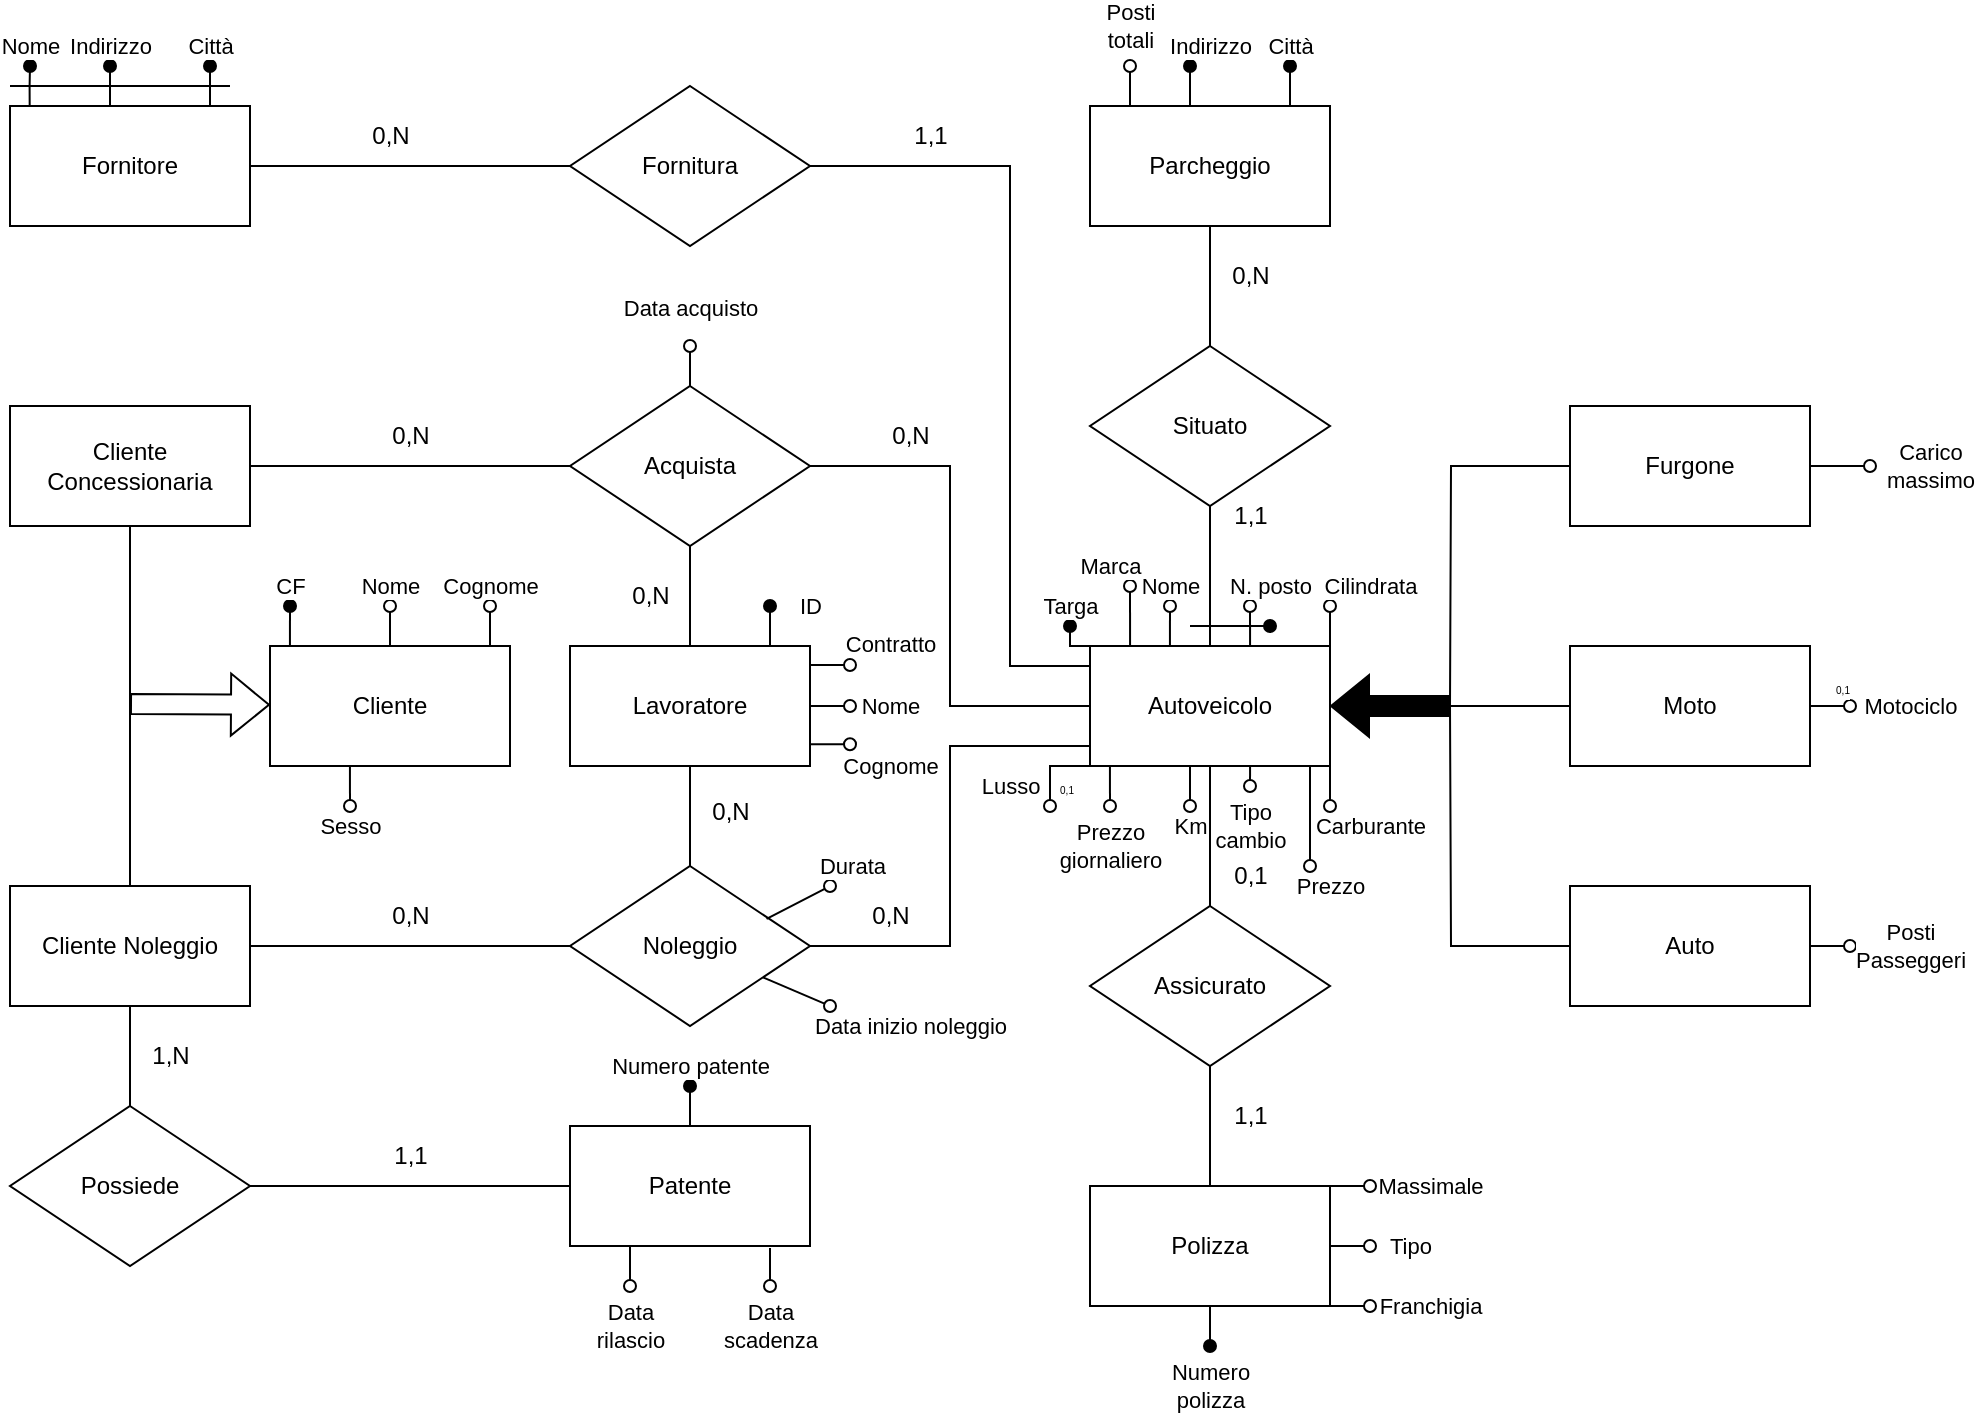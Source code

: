 <mxfile version="21.2.8" type="device">
  <diagram name="Page-1" id="0QKLpB0sGq2ERXiElDXG">
    <mxGraphModel dx="662" dy="428" grid="1" gridSize="10" guides="1" tooltips="1" connect="1" arrows="1" fold="1" page="1" pageScale="1" pageWidth="1169" pageHeight="827" math="0" shadow="0">
      <root>
        <mxCell id="0" />
        <mxCell id="1" parent="0" />
        <mxCell id="74rmJyMrIlyNJt9u1aJS-48" style="edgeStyle=orthogonalEdgeStyle;rounded=0;orthogonalLoop=1;jettySize=auto;html=1;endArrow=none;endFill=0;" parent="1" source="74rmJyMrIlyNJt9u1aJS-1" edge="1">
          <mxGeometry relative="1" as="geometry">
            <mxPoint x="220" y="400" as="targetPoint" />
          </mxGeometry>
        </mxCell>
        <mxCell id="74rmJyMrIlyNJt9u1aJS-1" value="Cliente Noleggio" style="rounded=0;whiteSpace=wrap;html=1;" parent="1" vertex="1">
          <mxGeometry x="160" y="490" width="120" height="60" as="geometry" />
        </mxCell>
        <mxCell id="74rmJyMrIlyNJt9u1aJS-18" value="" style="edgeStyle=orthogonalEdgeStyle;rounded=0;orthogonalLoop=1;jettySize=auto;html=1;endArrow=none;endFill=0;" parent="1" source="74rmJyMrIlyNJt9u1aJS-2" target="74rmJyMrIlyNJt9u1aJS-17" edge="1">
          <mxGeometry relative="1" as="geometry" />
        </mxCell>
        <mxCell id="74rmJyMrIlyNJt9u1aJS-53" style="edgeStyle=orthogonalEdgeStyle;rounded=0;orthogonalLoop=1;jettySize=auto;html=1;entryX=1;entryY=0.5;entryDx=0;entryDy=0;endArrow=none;endFill=0;" parent="1" source="74rmJyMrIlyNJt9u1aJS-2" target="74rmJyMrIlyNJt9u1aJS-50" edge="1">
          <mxGeometry relative="1" as="geometry">
            <Array as="points">
              <mxPoint x="630" y="400" />
              <mxPoint x="630" y="280" />
            </Array>
          </mxGeometry>
        </mxCell>
        <mxCell id="74rmJyMrIlyNJt9u1aJS-54" style="edgeStyle=orthogonalEdgeStyle;rounded=0;orthogonalLoop=1;jettySize=auto;html=1;endArrow=none;endFill=0;" parent="1" source="74rmJyMrIlyNJt9u1aJS-2" target="74rmJyMrIlyNJt9u1aJS-14" edge="1">
          <mxGeometry relative="1" as="geometry" />
        </mxCell>
        <mxCell id="74rmJyMrIlyNJt9u1aJS-2" value="Autoveicolo" style="rounded=0;whiteSpace=wrap;html=1;" parent="1" vertex="1">
          <mxGeometry x="700" y="370" width="120" height="60" as="geometry" />
        </mxCell>
        <mxCell id="74rmJyMrIlyNJt9u1aJS-43" style="edgeStyle=orthogonalEdgeStyle;rounded=0;orthogonalLoop=1;jettySize=auto;html=1;entryX=1;entryY=0.5;entryDx=0;entryDy=0;endArrow=none;endFill=0;" parent="1" source="74rmJyMrIlyNJt9u1aJS-3" target="74rmJyMrIlyNJt9u1aJS-7" edge="1">
          <mxGeometry relative="1" as="geometry" />
        </mxCell>
        <mxCell id="74rmJyMrIlyNJt9u1aJS-3" value="Patente" style="rounded=0;whiteSpace=wrap;html=1;" parent="1" vertex="1">
          <mxGeometry x="440" y="610" width="120" height="60" as="geometry" />
        </mxCell>
        <mxCell id="74rmJyMrIlyNJt9u1aJS-5" style="edgeStyle=orthogonalEdgeStyle;rounded=0;orthogonalLoop=1;jettySize=auto;html=1;endArrow=none;endFill=0;" parent="1" source="74rmJyMrIlyNJt9u1aJS-4" target="74rmJyMrIlyNJt9u1aJS-1" edge="1">
          <mxGeometry relative="1" as="geometry" />
        </mxCell>
        <mxCell id="74rmJyMrIlyNJt9u1aJS-6" style="edgeStyle=orthogonalEdgeStyle;rounded=0;orthogonalLoop=1;jettySize=auto;html=1;exitX=1;exitY=0.5;exitDx=0;exitDy=0;entryX=0;entryY=0.5;entryDx=0;entryDy=0;endArrow=none;endFill=0;" parent="1" source="74rmJyMrIlyNJt9u1aJS-4" target="74rmJyMrIlyNJt9u1aJS-2" edge="1">
          <mxGeometry relative="1" as="geometry">
            <Array as="points">
              <mxPoint x="630" y="520" />
              <mxPoint x="630" y="420" />
              <mxPoint x="700" y="420" />
            </Array>
          </mxGeometry>
        </mxCell>
        <mxCell id="74rmJyMrIlyNJt9u1aJS-4" value="Noleggio" style="rhombus;whiteSpace=wrap;html=1;" parent="1" vertex="1">
          <mxGeometry x="440" y="480" width="120" height="80" as="geometry" />
        </mxCell>
        <mxCell id="74rmJyMrIlyNJt9u1aJS-39" style="edgeStyle=orthogonalEdgeStyle;rounded=0;orthogonalLoop=1;jettySize=auto;html=1;entryX=0.5;entryY=1;entryDx=0;entryDy=0;endArrow=none;endFill=0;" parent="1" source="74rmJyMrIlyNJt9u1aJS-7" target="74rmJyMrIlyNJt9u1aJS-1" edge="1">
          <mxGeometry relative="1" as="geometry" />
        </mxCell>
        <mxCell id="74rmJyMrIlyNJt9u1aJS-7" value="Possiede" style="rhombus;whiteSpace=wrap;html=1;" parent="1" vertex="1">
          <mxGeometry x="160" y="600" width="120" height="80" as="geometry" />
        </mxCell>
        <mxCell id="74rmJyMrIlyNJt9u1aJS-12" style="edgeStyle=orthogonalEdgeStyle;rounded=0;orthogonalLoop=1;jettySize=auto;html=1;entryX=0.5;entryY=0;entryDx=0;entryDy=0;endArrow=none;endFill=0;" parent="1" source="74rmJyMrIlyNJt9u1aJS-11" target="74rmJyMrIlyNJt9u1aJS-4" edge="1">
          <mxGeometry relative="1" as="geometry">
            <Array as="points">
              <mxPoint x="500" y="480" />
            </Array>
          </mxGeometry>
        </mxCell>
        <mxCell id="74rmJyMrIlyNJt9u1aJS-52" style="edgeStyle=orthogonalEdgeStyle;rounded=0;orthogonalLoop=1;jettySize=auto;html=1;entryX=0.5;entryY=1;entryDx=0;entryDy=0;endArrow=none;endFill=0;" parent="1" source="74rmJyMrIlyNJt9u1aJS-11" target="74rmJyMrIlyNJt9u1aJS-50" edge="1">
          <mxGeometry relative="1" as="geometry" />
        </mxCell>
        <mxCell id="74rmJyMrIlyNJt9u1aJS-11" value="Lavoratore" style="rounded=0;whiteSpace=wrap;html=1;" parent="1" vertex="1">
          <mxGeometry x="440" y="370" width="120" height="60" as="geometry" />
        </mxCell>
        <mxCell id="74rmJyMrIlyNJt9u1aJS-13" value="Parcheggio" style="rounded=0;whiteSpace=wrap;html=1;" parent="1" vertex="1">
          <mxGeometry x="700" y="100" width="120" height="60" as="geometry" />
        </mxCell>
        <mxCell id="74rmJyMrIlyNJt9u1aJS-16" style="edgeStyle=orthogonalEdgeStyle;rounded=0;orthogonalLoop=1;jettySize=auto;html=1;entryX=0.5;entryY=1;entryDx=0;entryDy=0;endArrow=none;endFill=0;" parent="1" source="74rmJyMrIlyNJt9u1aJS-14" target="74rmJyMrIlyNJt9u1aJS-13" edge="1">
          <mxGeometry relative="1" as="geometry" />
        </mxCell>
        <mxCell id="74rmJyMrIlyNJt9u1aJS-14" value="Situato" style="rhombus;whiteSpace=wrap;html=1;" parent="1" vertex="1">
          <mxGeometry x="700" y="220" width="120" height="80" as="geometry" />
        </mxCell>
        <mxCell id="74rmJyMrIlyNJt9u1aJS-20" value="" style="edgeStyle=orthogonalEdgeStyle;rounded=0;orthogonalLoop=1;jettySize=auto;html=1;endArrow=none;endFill=0;" parent="1" source="74rmJyMrIlyNJt9u1aJS-17" target="74rmJyMrIlyNJt9u1aJS-19" edge="1">
          <mxGeometry relative="1" as="geometry" />
        </mxCell>
        <mxCell id="74rmJyMrIlyNJt9u1aJS-17" value="Assicurato" style="rhombus;whiteSpace=wrap;html=1;rounded=0;" parent="1" vertex="1">
          <mxGeometry x="700" y="500" width="120" height="80" as="geometry" />
        </mxCell>
        <mxCell id="BbuFmXLIKHxeUKriGhhk-25" value="Numero&lt;br&gt;polizza" style="edgeStyle=orthogonalEdgeStyle;rounded=0;orthogonalLoop=1;jettySize=auto;html=1;endArrow=oval;endFill=1;" parent="1" source="74rmJyMrIlyNJt9u1aJS-19" edge="1">
          <mxGeometry x="0.905" y="-20" relative="1" as="geometry">
            <mxPoint x="760" y="720" as="targetPoint" />
            <mxPoint as="offset" />
          </mxGeometry>
        </mxCell>
        <mxCell id="BbuFmXLIKHxeUKriGhhk-26" value="Tipo" style="edgeStyle=orthogonalEdgeStyle;rounded=0;orthogonalLoop=1;jettySize=auto;html=1;endArrow=oval;endFill=0;" parent="1" source="74rmJyMrIlyNJt9u1aJS-19" edge="1">
          <mxGeometry x="1" y="-20" relative="1" as="geometry">
            <mxPoint x="840" y="670.0" as="targetPoint" />
            <mxPoint as="offset" />
          </mxGeometry>
        </mxCell>
        <mxCell id="74rmJyMrIlyNJt9u1aJS-19" value="Polizza" style="whiteSpace=wrap;html=1;rounded=0;" parent="1" vertex="1">
          <mxGeometry x="700" y="640" width="120" height="60" as="geometry" />
        </mxCell>
        <mxCell id="74rmJyMrIlyNJt9u1aJS-58" style="edgeStyle=orthogonalEdgeStyle;rounded=0;orthogonalLoop=1;jettySize=auto;html=1;endArrow=none;endFill=0;" parent="1" source="74rmJyMrIlyNJt9u1aJS-27" edge="1">
          <mxGeometry relative="1" as="geometry">
            <mxPoint x="880" y="400" as="targetPoint" />
          </mxGeometry>
        </mxCell>
        <mxCell id="74rmJyMrIlyNJt9u1aJS-27" value="Moto" style="rounded=0;whiteSpace=wrap;html=1;" parent="1" vertex="1">
          <mxGeometry x="940" y="370" width="120" height="60" as="geometry" />
        </mxCell>
        <mxCell id="74rmJyMrIlyNJt9u1aJS-57" style="edgeStyle=orthogonalEdgeStyle;rounded=0;orthogonalLoop=1;jettySize=auto;html=1;endArrow=none;endFill=0;" parent="1" source="74rmJyMrIlyNJt9u1aJS-28" edge="1">
          <mxGeometry relative="1" as="geometry">
            <mxPoint x="880" y="400" as="targetPoint" />
          </mxGeometry>
        </mxCell>
        <mxCell id="74rmJyMrIlyNJt9u1aJS-28" value="Auto" style="rounded=0;whiteSpace=wrap;html=1;" parent="1" vertex="1">
          <mxGeometry x="940" y="490" width="120" height="60" as="geometry" />
        </mxCell>
        <mxCell id="74rmJyMrIlyNJt9u1aJS-56" style="edgeStyle=orthogonalEdgeStyle;rounded=0;orthogonalLoop=1;jettySize=auto;html=1;endArrow=none;endFill=0;" parent="1" source="74rmJyMrIlyNJt9u1aJS-29" edge="1">
          <mxGeometry relative="1" as="geometry">
            <mxPoint x="880" y="400" as="targetPoint" />
          </mxGeometry>
        </mxCell>
        <mxCell id="74rmJyMrIlyNJt9u1aJS-29" value="Furgone" style="rounded=0;whiteSpace=wrap;html=1;" parent="1" vertex="1">
          <mxGeometry x="940" y="250" width="120" height="60" as="geometry" />
        </mxCell>
        <mxCell id="74rmJyMrIlyNJt9u1aJS-32" value="" style="shape=flexArrow;endArrow=classic;html=1;rounded=0;strokeColor=#000000;fillColor=#000000;" parent="1" edge="1">
          <mxGeometry width="50" height="50" relative="1" as="geometry">
            <mxPoint x="880" y="400" as="sourcePoint" />
            <mxPoint x="820" y="400" as="targetPoint" />
            <Array as="points" />
          </mxGeometry>
        </mxCell>
        <mxCell id="74rmJyMrIlyNJt9u1aJS-49" style="edgeStyle=orthogonalEdgeStyle;rounded=0;orthogonalLoop=1;jettySize=auto;html=1;endArrow=none;endFill=0;" parent="1" source="74rmJyMrIlyNJt9u1aJS-44" edge="1">
          <mxGeometry relative="1" as="geometry">
            <mxPoint x="220" y="410" as="targetPoint" />
          </mxGeometry>
        </mxCell>
        <mxCell id="74rmJyMrIlyNJt9u1aJS-51" style="edgeStyle=orthogonalEdgeStyle;rounded=0;orthogonalLoop=1;jettySize=auto;html=1;entryX=0;entryY=0.5;entryDx=0;entryDy=0;endArrow=none;endFill=0;" parent="1" source="74rmJyMrIlyNJt9u1aJS-44" target="74rmJyMrIlyNJt9u1aJS-50" edge="1">
          <mxGeometry relative="1" as="geometry" />
        </mxCell>
        <mxCell id="74rmJyMrIlyNJt9u1aJS-44" value="Cliente Concessionaria" style="rounded=0;whiteSpace=wrap;html=1;" parent="1" vertex="1">
          <mxGeometry x="160" y="250" width="120" height="60" as="geometry" />
        </mxCell>
        <mxCell id="74rmJyMrIlyNJt9u1aJS-45" value="Cliente" style="rounded=0;whiteSpace=wrap;html=1;" parent="1" vertex="1">
          <mxGeometry x="290" y="370" width="120" height="60" as="geometry" />
        </mxCell>
        <mxCell id="74rmJyMrIlyNJt9u1aJS-47" value="" style="shape=flexArrow;endArrow=classic;html=1;rounded=0;" parent="1" edge="1">
          <mxGeometry width="50" height="50" relative="1" as="geometry">
            <mxPoint x="220" y="399" as="sourcePoint" />
            <mxPoint x="290" y="399.41" as="targetPoint" />
          </mxGeometry>
        </mxCell>
        <mxCell id="74rmJyMrIlyNJt9u1aJS-50" value="Acquista" style="rhombus;whiteSpace=wrap;html=1;" parent="1" vertex="1">
          <mxGeometry x="440" y="240" width="120" height="80" as="geometry" />
        </mxCell>
        <mxCell id="BbuFmXLIKHxeUKriGhhk-3" style="edgeStyle=orthogonalEdgeStyle;rounded=0;orthogonalLoop=1;jettySize=auto;html=1;entryX=0;entryY=0.5;entryDx=0;entryDy=0;endArrow=none;endFill=0;" parent="1" source="BbuFmXLIKHxeUKriGhhk-1" target="BbuFmXLIKHxeUKriGhhk-2" edge="1">
          <mxGeometry relative="1" as="geometry" />
        </mxCell>
        <mxCell id="BbuFmXLIKHxeUKriGhhk-6" value="Nome" style="edgeStyle=orthogonalEdgeStyle;rounded=0;orthogonalLoop=1;jettySize=auto;html=1;endArrow=oval;endFill=1;exitX=0.082;exitY=0.002;exitDx=0;exitDy=0;exitPerimeter=0;" parent="1" source="BbuFmXLIKHxeUKriGhhk-1" edge="1">
          <mxGeometry x="1" y="-10" relative="1" as="geometry">
            <mxPoint x="170" y="80" as="targetPoint" />
            <mxPoint x="170" y="98" as="sourcePoint" />
            <Array as="points">
              <mxPoint x="170" y="90" />
              <mxPoint x="170" y="90" />
            </Array>
            <mxPoint x="-10" y="-10" as="offset" />
          </mxGeometry>
        </mxCell>
        <mxCell id="BbuFmXLIKHxeUKriGhhk-1" value="Fornitore" style="rounded=0;whiteSpace=wrap;html=1;" parent="1" vertex="1">
          <mxGeometry x="160" y="100" width="120" height="60" as="geometry" />
        </mxCell>
        <mxCell id="BbuFmXLIKHxeUKriGhhk-4" style="edgeStyle=orthogonalEdgeStyle;rounded=0;orthogonalLoop=1;jettySize=auto;html=1;entryX=0;entryY=0;entryDx=0;entryDy=0;endArrow=none;endFill=0;" parent="1" source="BbuFmXLIKHxeUKriGhhk-2" target="74rmJyMrIlyNJt9u1aJS-2" edge="1">
          <mxGeometry relative="1" as="geometry">
            <Array as="points">
              <mxPoint x="660" y="130" />
              <mxPoint x="660" y="380" />
              <mxPoint x="700" y="380" />
            </Array>
          </mxGeometry>
        </mxCell>
        <mxCell id="BbuFmXLIKHxeUKriGhhk-2" value="Fornitura" style="rhombus;whiteSpace=wrap;html=1;" parent="1" vertex="1">
          <mxGeometry x="440" y="90" width="120" height="80" as="geometry" />
        </mxCell>
        <mxCell id="BbuFmXLIKHxeUKriGhhk-7" style="edgeStyle=orthogonalEdgeStyle;rounded=0;orthogonalLoop=1;jettySize=auto;html=1;endArrow=oval;endFill=1;" parent="1" edge="1">
          <mxGeometry relative="1" as="geometry">
            <mxPoint x="210" y="80" as="targetPoint" />
            <mxPoint x="210" y="100" as="sourcePoint" />
          </mxGeometry>
        </mxCell>
        <mxCell id="BbuFmXLIKHxeUKriGhhk-10" value="Indirizzo" style="edgeLabel;html=1;align=center;verticalAlign=middle;resizable=0;points=[];" parent="BbuFmXLIKHxeUKriGhhk-7" vertex="1" connectable="0">
          <mxGeometry x="-0.122" relative="1" as="geometry">
            <mxPoint y="-21" as="offset" />
          </mxGeometry>
        </mxCell>
        <mxCell id="BbuFmXLIKHxeUKriGhhk-8" style="edgeStyle=orthogonalEdgeStyle;rounded=0;orthogonalLoop=1;jettySize=auto;html=1;endArrow=oval;endFill=1;" parent="1" edge="1">
          <mxGeometry relative="1" as="geometry">
            <mxPoint x="260" y="80" as="targetPoint" />
            <mxPoint x="260" y="100" as="sourcePoint" />
          </mxGeometry>
        </mxCell>
        <mxCell id="BbuFmXLIKHxeUKriGhhk-9" value="Città" style="edgeLabel;html=1;align=center;verticalAlign=middle;resizable=0;points=[];" parent="BbuFmXLIKHxeUKriGhhk-8" vertex="1" connectable="0">
          <mxGeometry x="-0.078" relative="1" as="geometry">
            <mxPoint y="-21" as="offset" />
          </mxGeometry>
        </mxCell>
        <mxCell id="BbuFmXLIKHxeUKriGhhk-14" value="Posti&lt;br&gt;totali" style="edgeStyle=orthogonalEdgeStyle;rounded=0;orthogonalLoop=1;jettySize=auto;html=1;endArrow=oval;endFill=0;exitX=0;exitY=0;exitDx=0;exitDy=0;jumpSize=6;" parent="1" edge="1">
          <mxGeometry x="1" y="20" relative="1" as="geometry">
            <mxPoint x="720" y="80" as="targetPoint" />
            <mxPoint x="720" y="100" as="sourcePoint" />
            <mxPoint y="-20" as="offset" />
            <Array as="points">
              <mxPoint x="720" y="80" />
              <mxPoint x="720" y="80" />
            </Array>
          </mxGeometry>
        </mxCell>
        <mxCell id="BbuFmXLIKHxeUKriGhhk-15" style="edgeStyle=orthogonalEdgeStyle;rounded=0;orthogonalLoop=1;jettySize=auto;html=1;endArrow=oval;endFill=1;" parent="1" edge="1">
          <mxGeometry relative="1" as="geometry">
            <mxPoint x="750" y="80" as="targetPoint" />
            <mxPoint x="750" y="100" as="sourcePoint" />
          </mxGeometry>
        </mxCell>
        <mxCell id="BbuFmXLIKHxeUKriGhhk-16" value="Indirizzo" style="edgeLabel;html=1;align=center;verticalAlign=middle;resizable=0;points=[];" parent="BbuFmXLIKHxeUKriGhhk-15" vertex="1" connectable="0">
          <mxGeometry x="-0.122" relative="1" as="geometry">
            <mxPoint x="10" y="-21" as="offset" />
          </mxGeometry>
        </mxCell>
        <mxCell id="BbuFmXLIKHxeUKriGhhk-17" style="edgeStyle=orthogonalEdgeStyle;rounded=0;orthogonalLoop=1;jettySize=auto;html=1;endArrow=oval;endFill=1;" parent="1" edge="1">
          <mxGeometry relative="1" as="geometry">
            <mxPoint x="800" y="80" as="targetPoint" />
            <mxPoint x="800" y="100" as="sourcePoint" />
          </mxGeometry>
        </mxCell>
        <mxCell id="BbuFmXLIKHxeUKriGhhk-18" value="Città" style="edgeLabel;html=1;align=center;verticalAlign=middle;resizable=0;points=[];" parent="BbuFmXLIKHxeUKriGhhk-17" vertex="1" connectable="0">
          <mxGeometry x="-0.078" relative="1" as="geometry">
            <mxPoint y="-21" as="offset" />
          </mxGeometry>
        </mxCell>
        <mxCell id="BbuFmXLIKHxeUKriGhhk-28" value="Franchigia" style="edgeStyle=orthogonalEdgeStyle;rounded=0;orthogonalLoop=1;jettySize=auto;html=1;endArrow=oval;endFill=0;exitX=1;exitY=1;exitDx=0;exitDy=0;" parent="1" source="74rmJyMrIlyNJt9u1aJS-19" edge="1">
          <mxGeometry x="1" y="30" relative="1" as="geometry">
            <mxPoint x="840" y="700" as="targetPoint" />
            <mxPoint x="830" y="700" as="sourcePoint" />
            <mxPoint x="30" y="30" as="offset" />
          </mxGeometry>
        </mxCell>
        <mxCell id="BbuFmXLIKHxeUKriGhhk-29" value="Massimale" style="edgeStyle=orthogonalEdgeStyle;rounded=0;orthogonalLoop=1;jettySize=auto;html=1;endArrow=oval;endFill=0;" parent="1" edge="1">
          <mxGeometry x="1" y="-30" relative="1" as="geometry">
            <mxPoint x="840" y="640" as="targetPoint" />
            <mxPoint x="830" y="640" as="sourcePoint" />
            <mxPoint x="30" y="-30" as="offset" />
            <Array as="points">
              <mxPoint x="820" y="640" />
              <mxPoint x="820" y="640" />
            </Array>
          </mxGeometry>
        </mxCell>
        <mxCell id="BbuFmXLIKHxeUKriGhhk-31" value="Nome" style="edgeStyle=orthogonalEdgeStyle;rounded=0;orthogonalLoop=1;jettySize=auto;html=1;endArrow=oval;endFill=0;exitX=1;exitY=0.5;exitDx=0;exitDy=0;" parent="1" source="74rmJyMrIlyNJt9u1aJS-11" edge="1">
          <mxGeometry x="1" y="20" relative="1" as="geometry">
            <mxPoint x="580" y="400" as="targetPoint" />
            <mxPoint x="570" y="400" as="sourcePoint" />
            <mxPoint x="20" y="20" as="offset" />
          </mxGeometry>
        </mxCell>
        <mxCell id="BbuFmXLIKHxeUKriGhhk-32" value="Cognome" style="edgeStyle=orthogonalEdgeStyle;rounded=0;orthogonalLoop=1;jettySize=auto;html=1;endArrow=oval;endFill=0;exitX=0.997;exitY=0.818;exitDx=0;exitDy=0;exitPerimeter=0;" parent="1" source="74rmJyMrIlyNJt9u1aJS-11" edge="1">
          <mxGeometry x="1" y="22" relative="1" as="geometry">
            <mxPoint x="580" y="420" as="targetPoint" />
            <mxPoint x="561" y="420" as="sourcePoint" />
            <mxPoint x="-2" y="10" as="offset" />
          </mxGeometry>
        </mxCell>
        <mxCell id="BbuFmXLIKHxeUKriGhhk-33" value="Contratto" style="edgeStyle=orthogonalEdgeStyle;rounded=0;orthogonalLoop=1;jettySize=auto;html=1;endArrow=oval;endFill=0;exitX=1.003;exitY=0.159;exitDx=0;exitDy=0;exitPerimeter=0;" parent="1" source="74rmJyMrIlyNJt9u1aJS-11" edge="1">
          <mxGeometry x="0.95" y="22" relative="1" as="geometry">
            <mxPoint x="580" y="380" as="targetPoint" />
            <mxPoint x="570" y="380" as="sourcePoint" />
            <mxPoint x="-2" y="-10" as="offset" />
          </mxGeometry>
        </mxCell>
        <mxCell id="BbuFmXLIKHxeUKriGhhk-34" value="ID" style="edgeStyle=orthogonalEdgeStyle;rounded=0;orthogonalLoop=1;jettySize=auto;html=1;endArrow=oval;endFill=1;" parent="1" edge="1">
          <mxGeometry x="1" y="-20" relative="1" as="geometry">
            <mxPoint x="540" y="350" as="targetPoint" />
            <mxPoint x="540" y="370" as="sourcePoint" />
            <mxPoint as="offset" />
          </mxGeometry>
        </mxCell>
        <mxCell id="BbuFmXLIKHxeUKriGhhk-35" value="Targa" style="edgeStyle=orthogonalEdgeStyle;rounded=0;orthogonalLoop=1;jettySize=auto;html=1;endArrow=oval;endFill=1;" parent="1" edge="1">
          <mxGeometry x="1" y="10" relative="1" as="geometry">
            <mxPoint x="690" y="360" as="targetPoint" />
            <mxPoint x="700" y="370" as="sourcePoint" />
            <mxPoint x="10" y="-10" as="offset" />
          </mxGeometry>
        </mxCell>
        <mxCell id="BbuFmXLIKHxeUKriGhhk-36" value="Marca" style="edgeStyle=orthogonalEdgeStyle;rounded=0;orthogonalLoop=1;jettySize=auto;html=1;endArrow=oval;endFill=0;exitX=0.167;exitY=0;exitDx=0;exitDy=0;exitPerimeter=0;" parent="1" source="74rmJyMrIlyNJt9u1aJS-2" edge="1">
          <mxGeometry x="1" y="14" relative="1" as="geometry">
            <mxPoint x="720" y="340" as="targetPoint" />
            <mxPoint x="720" y="360" as="sourcePoint" />
            <mxPoint x="4" y="-10" as="offset" />
          </mxGeometry>
        </mxCell>
        <mxCell id="BbuFmXLIKHxeUKriGhhk-37" value="Nome" style="edgeStyle=orthogonalEdgeStyle;rounded=0;orthogonalLoop=1;jettySize=auto;html=1;endArrow=oval;endFill=0;exitX=0.333;exitY=0;exitDx=0;exitDy=0;exitPerimeter=0;" parent="1" source="74rmJyMrIlyNJt9u1aJS-2" edge="1">
          <mxGeometry x="1" y="10" relative="1" as="geometry">
            <mxPoint x="740" y="350" as="targetPoint" />
            <mxPoint x="750" y="360" as="sourcePoint" />
            <mxPoint x="10" y="-10" as="offset" />
          </mxGeometry>
        </mxCell>
        <mxCell id="BbuFmXLIKHxeUKriGhhk-38" value="Lusso" style="edgeStyle=orthogonalEdgeStyle;rounded=0;orthogonalLoop=1;jettySize=auto;html=1;endArrow=oval;endFill=0;exitX=0;exitY=1;exitDx=0;exitDy=0;" parent="1" source="74rmJyMrIlyNJt9u1aJS-2" edge="1">
          <mxGeometry x="0.5" y="-20" relative="1" as="geometry">
            <mxPoint x="680" y="450" as="targetPoint" />
            <mxPoint x="770" y="370" as="sourcePoint" />
            <mxPoint as="offset" />
          </mxGeometry>
        </mxCell>
        <mxCell id="BbuFmXLIKHxeUKriGhhk-39" value="&lt;font style=&quot;font-size: 5px;&quot;&gt;0,1&lt;/font&gt;" style="edgeLabel;html=1;align=center;verticalAlign=middle;resizable=0;points=[];" parent="BbuFmXLIKHxeUKriGhhk-38" vertex="1" connectable="0">
          <mxGeometry x="0.035" y="-1" relative="1" as="geometry">
            <mxPoint x="9" y="9" as="offset" />
          </mxGeometry>
        </mxCell>
        <mxCell id="BbuFmXLIKHxeUKriGhhk-40" value="Carburante" style="edgeStyle=orthogonalEdgeStyle;rounded=0;orthogonalLoop=1;jettySize=auto;html=1;endArrow=oval;endFill=0;exitX=1;exitY=0;exitDx=0;exitDy=0;" parent="1" source="74rmJyMrIlyNJt9u1aJS-2" edge="1">
          <mxGeometry x="-1" y="-92" relative="1" as="geometry">
            <mxPoint x="820" y="350" as="targetPoint" />
            <mxPoint x="810" y="350" as="sourcePoint" />
            <mxPoint x="-72" y="90" as="offset" />
          </mxGeometry>
        </mxCell>
        <mxCell id="BbuFmXLIKHxeUKriGhhk-41" value="Cilindrata" style="edgeStyle=orthogonalEdgeStyle;rounded=0;orthogonalLoop=1;jettySize=auto;html=1;endArrow=oval;endFill=0;exitX=1;exitY=1;exitDx=0;exitDy=0;" parent="1" source="74rmJyMrIlyNJt9u1aJS-2" edge="1">
          <mxGeometry x="-1" y="92" relative="1" as="geometry">
            <mxPoint x="820" y="450" as="targetPoint" />
            <mxPoint x="810" y="450" as="sourcePoint" />
            <mxPoint x="-72" y="-90" as="offset" />
          </mxGeometry>
        </mxCell>
        <mxCell id="BbuFmXLIKHxeUKriGhhk-42" value="Tipo&lt;br&gt;cambio" style="edgeStyle=orthogonalEdgeStyle;rounded=0;orthogonalLoop=1;jettySize=auto;html=1;endArrow=oval;endFill=0;exitX=0.667;exitY=1;exitDx=0;exitDy=0;exitPerimeter=0;" parent="1" source="74rmJyMrIlyNJt9u1aJS-2" edge="1">
          <mxGeometry x="1" y="20" relative="1" as="geometry">
            <mxPoint x="780" y="440" as="targetPoint" />
            <mxPoint x="780" y="440" as="sourcePoint" />
            <mxPoint x="-20" y="20" as="offset" />
          </mxGeometry>
        </mxCell>
        <mxCell id="BbuFmXLIKHxeUKriGhhk-43" value="Km" style="edgeStyle=orthogonalEdgeStyle;rounded=0;orthogonalLoop=1;jettySize=auto;html=1;endArrow=oval;endFill=0;" parent="1" edge="1">
          <mxGeometry x="1" y="10" relative="1" as="geometry">
            <mxPoint x="750" y="450" as="targetPoint" />
            <mxPoint x="750" y="430" as="sourcePoint" />
            <mxPoint x="-10" y="10" as="offset" />
          </mxGeometry>
        </mxCell>
        <mxCell id="BbuFmXLIKHxeUKriGhhk-44" value="Prezzo&lt;br&gt;giornaliero" style="edgeStyle=orthogonalEdgeStyle;rounded=0;orthogonalLoop=1;jettySize=auto;html=1;endArrow=oval;endFill=0;exitX=0.083;exitY=1;exitDx=0;exitDy=0;exitPerimeter=0;" parent="1" source="74rmJyMrIlyNJt9u1aJS-2" edge="1">
          <mxGeometry x="1" y="-20" relative="1" as="geometry">
            <mxPoint x="710" y="450" as="targetPoint" />
            <mxPoint x="710" y="450" as="sourcePoint" />
            <mxPoint x="20" y="20" as="offset" />
          </mxGeometry>
        </mxCell>
        <mxCell id="BbuFmXLIKHxeUKriGhhk-45" value="N. posto" style="edgeStyle=orthogonalEdgeStyle;rounded=0;orthogonalLoop=1;jettySize=auto;html=1;endArrow=oval;endFill=0;exitX=0.667;exitY=0;exitDx=0;exitDy=0;exitPerimeter=0;" parent="1" source="74rmJyMrIlyNJt9u1aJS-2" edge="1">
          <mxGeometry x="1" y="-14" relative="1" as="geometry">
            <mxPoint x="780" y="350" as="targetPoint" />
            <mxPoint x="790" y="360" as="sourcePoint" />
            <mxPoint x="-4" y="-10" as="offset" />
          </mxGeometry>
        </mxCell>
        <mxCell id="BbuFmXLIKHxeUKriGhhk-46" value="" style="endArrow=oval;html=1;rounded=0;endFill=1;" parent="1" edge="1">
          <mxGeometry width="50" height="50" relative="1" as="geometry">
            <mxPoint x="750" y="360" as="sourcePoint" />
            <mxPoint x="790" y="360" as="targetPoint" />
          </mxGeometry>
        </mxCell>
        <mxCell id="BbuFmXLIKHxeUKriGhhk-47" value="Posti&lt;br&gt;Passeggeri" style="edgeStyle=orthogonalEdgeStyle;rounded=0;orthogonalLoop=1;jettySize=auto;html=1;endArrow=oval;endFill=0;exitX=1;exitY=0.5;exitDx=0;exitDy=0;" parent="1" source="74rmJyMrIlyNJt9u1aJS-28" edge="1">
          <mxGeometry x="1" y="30" relative="1" as="geometry">
            <mxPoint x="1080" y="520" as="targetPoint" />
            <mxPoint x="1070" y="520" as="sourcePoint" />
            <mxPoint x="30" y="30" as="offset" />
          </mxGeometry>
        </mxCell>
        <mxCell id="BbuFmXLIKHxeUKriGhhk-48" value="Motociclo" style="edgeStyle=orthogonalEdgeStyle;rounded=0;orthogonalLoop=1;jettySize=auto;html=1;endArrow=oval;endFill=0;exitX=1;exitY=0.5;exitDx=0;exitDy=0;" parent="1" source="74rmJyMrIlyNJt9u1aJS-27" edge="1">
          <mxGeometry x="1" y="30" relative="1" as="geometry">
            <mxPoint x="1080" y="400" as="targetPoint" />
            <mxPoint x="1070" y="400" as="sourcePoint" />
            <mxPoint x="30" y="30" as="offset" />
            <Array as="points">
              <mxPoint x="1070" y="400" />
              <mxPoint x="1070" y="400" />
            </Array>
          </mxGeometry>
        </mxCell>
        <mxCell id="BbuFmXLIKHxeUKriGhhk-49" value="&lt;font style=&quot;font-size: 5px;&quot;&gt;0,1&lt;/font&gt;" style="edgeLabel;html=1;align=center;verticalAlign=middle;resizable=0;points=[];" parent="BbuFmXLIKHxeUKriGhhk-48" vertex="1" connectable="0">
          <mxGeometry x="0.59" y="-2" relative="1" as="geometry">
            <mxPoint y="-12" as="offset" />
          </mxGeometry>
        </mxCell>
        <mxCell id="BbuFmXLIKHxeUKriGhhk-50" value="Carico&lt;br&gt;massimo" style="edgeStyle=orthogonalEdgeStyle;rounded=0;orthogonalLoop=1;jettySize=auto;html=1;endArrow=oval;endFill=0;exitX=1;exitY=0.5;exitDx=0;exitDy=0;" parent="1" source="74rmJyMrIlyNJt9u1aJS-29" edge="1">
          <mxGeometry x="1" y="30" relative="1" as="geometry">
            <mxPoint x="1090" y="280" as="targetPoint" />
            <mxPoint x="1070" y="290" as="sourcePoint" />
            <mxPoint x="30" y="30" as="offset" />
          </mxGeometry>
        </mxCell>
        <mxCell id="BbuFmXLIKHxeUKriGhhk-51" value="Data&lt;br&gt;scadenza" style="edgeStyle=orthogonalEdgeStyle;rounded=0;orthogonalLoop=1;jettySize=auto;html=1;endArrow=oval;endFill=0;" parent="1" edge="1">
          <mxGeometry x="1" y="20" relative="1" as="geometry">
            <mxPoint x="540" y="690" as="targetPoint" />
            <mxPoint x="540" y="671" as="sourcePoint" />
            <mxPoint x="-20" y="20" as="offset" />
          </mxGeometry>
        </mxCell>
        <mxCell id="BbuFmXLIKHxeUKriGhhk-52" value="Data&lt;br&gt;rilascio" style="edgeStyle=orthogonalEdgeStyle;rounded=0;orthogonalLoop=1;jettySize=auto;html=1;endArrow=oval;endFill=0;exitX=0.25;exitY=1;exitDx=0;exitDy=0;" parent="1" source="74rmJyMrIlyNJt9u1aJS-3" edge="1">
          <mxGeometry x="1" y="20" relative="1" as="geometry">
            <mxPoint x="470" y="690" as="targetPoint" />
            <mxPoint x="480" y="700" as="sourcePoint" />
            <mxPoint x="-20" y="20" as="offset" />
          </mxGeometry>
        </mxCell>
        <mxCell id="BbuFmXLIKHxeUKriGhhk-53" value="Numero patente" style="edgeStyle=orthogonalEdgeStyle;rounded=0;orthogonalLoop=1;jettySize=auto;html=1;endArrow=oval;endFill=1;exitX=0.5;exitY=0;exitDx=0;exitDy=0;" parent="1" source="74rmJyMrIlyNJt9u1aJS-3" edge="1">
          <mxGeometry x="1" y="10" relative="1" as="geometry">
            <mxPoint x="500" y="590" as="targetPoint" />
            <mxPoint x="520" y="600" as="sourcePoint" />
            <mxPoint x="10" y="-10" as="offset" />
          </mxGeometry>
        </mxCell>
        <mxCell id="BbuFmXLIKHxeUKriGhhk-54" value="CF" style="edgeStyle=orthogonalEdgeStyle;rounded=0;orthogonalLoop=1;jettySize=auto;html=1;endArrow=oval;endFill=1;exitX=0.083;exitY=0;exitDx=0;exitDy=0;exitPerimeter=0;" parent="1" source="74rmJyMrIlyNJt9u1aJS-45" edge="1">
          <mxGeometry x="1" y="-10" relative="1" as="geometry">
            <mxPoint x="300" y="350" as="targetPoint" />
            <mxPoint x="300" y="350" as="sourcePoint" />
            <mxPoint x="-10" y="-10" as="offset" />
          </mxGeometry>
        </mxCell>
        <mxCell id="BbuFmXLIKHxeUKriGhhk-55" value="Nome" style="edgeStyle=orthogonalEdgeStyle;rounded=0;orthogonalLoop=1;jettySize=auto;html=1;endArrow=oval;endFill=0;exitX=0.5;exitY=0;exitDx=0;exitDy=0;" parent="1" source="74rmJyMrIlyNJt9u1aJS-45" edge="1">
          <mxGeometry x="1" y="10" relative="1" as="geometry">
            <mxPoint x="350" y="350" as="targetPoint" />
            <mxPoint x="330" y="360" as="sourcePoint" />
            <mxPoint x="10" y="-10" as="offset" />
          </mxGeometry>
        </mxCell>
        <mxCell id="BbuFmXLIKHxeUKriGhhk-56" value="Cognome" style="edgeStyle=orthogonalEdgeStyle;rounded=0;orthogonalLoop=1;jettySize=auto;html=1;endArrow=oval;endFill=0;" parent="1" edge="1">
          <mxGeometry x="1" y="10" relative="1" as="geometry">
            <mxPoint x="400" y="350" as="targetPoint" />
            <mxPoint x="400" y="370" as="sourcePoint" />
            <mxPoint x="10" y="-10" as="offset" />
          </mxGeometry>
        </mxCell>
        <mxCell id="BbuFmXLIKHxeUKriGhhk-57" value="Sesso" style="edgeStyle=orthogonalEdgeStyle;rounded=0;orthogonalLoop=1;jettySize=auto;html=1;endArrow=oval;endFill=0;exitX=0.333;exitY=1;exitDx=0;exitDy=0;exitPerimeter=0;" parent="1" source="74rmJyMrIlyNJt9u1aJS-45" edge="1">
          <mxGeometry x="1" y="-10" relative="1" as="geometry">
            <mxPoint x="330" y="450" as="targetPoint" />
            <mxPoint x="330" y="440" as="sourcePoint" />
            <mxPoint x="10" y="10" as="offset" />
            <Array as="points" />
          </mxGeometry>
        </mxCell>
        <mxCell id="BbuFmXLIKHxeUKriGhhk-58" value="1,1" style="text;html=1;align=center;verticalAlign=middle;resizable=0;points=[];autosize=1;strokeColor=none;fillColor=none;" parent="1" vertex="1">
          <mxGeometry x="340" y="610" width="40" height="30" as="geometry" />
        </mxCell>
        <mxCell id="BbuFmXLIKHxeUKriGhhk-59" value="1,N" style="text;html=1;align=center;verticalAlign=middle;resizable=0;points=[];autosize=1;strokeColor=none;fillColor=none;" parent="1" vertex="1">
          <mxGeometry x="220" y="560" width="40" height="30" as="geometry" />
        </mxCell>
        <mxCell id="BbuFmXLIKHxeUKriGhhk-60" value="0,N" style="text;html=1;align=center;verticalAlign=middle;resizable=0;points=[];autosize=1;strokeColor=none;fillColor=none;" parent="1" vertex="1">
          <mxGeometry x="340" y="490" width="40" height="30" as="geometry" />
        </mxCell>
        <mxCell id="BbuFmXLIKHxeUKriGhhk-61" value="0,N" style="text;html=1;align=center;verticalAlign=middle;resizable=0;points=[];autosize=1;strokeColor=none;fillColor=none;" parent="1" vertex="1">
          <mxGeometry x="500" y="438" width="40" height="30" as="geometry" />
        </mxCell>
        <mxCell id="BbuFmXLIKHxeUKriGhhk-62" value="0,N" style="text;html=1;align=center;verticalAlign=middle;resizable=0;points=[];autosize=1;strokeColor=none;fillColor=none;" parent="1" vertex="1">
          <mxGeometry x="580" y="490" width="40" height="30" as="geometry" />
        </mxCell>
        <mxCell id="BbuFmXLIKHxeUKriGhhk-63" value="1,1" style="text;html=1;align=center;verticalAlign=middle;resizable=0;points=[];autosize=1;strokeColor=none;fillColor=none;" parent="1" vertex="1">
          <mxGeometry x="760" y="590" width="40" height="30" as="geometry" />
        </mxCell>
        <mxCell id="BbuFmXLIKHxeUKriGhhk-64" value="0,1" style="text;html=1;align=center;verticalAlign=middle;resizable=0;points=[];autosize=1;strokeColor=none;fillColor=none;" parent="1" vertex="1">
          <mxGeometry x="760" y="470" width="40" height="30" as="geometry" />
        </mxCell>
        <mxCell id="BbuFmXLIKHxeUKriGhhk-65" value="0,N" style="text;html=1;align=center;verticalAlign=middle;resizable=0;points=[];autosize=1;strokeColor=none;fillColor=none;" parent="1" vertex="1">
          <mxGeometry x="760" y="170" width="40" height="30" as="geometry" />
        </mxCell>
        <mxCell id="BbuFmXLIKHxeUKriGhhk-66" value="1,1" style="text;html=1;align=center;verticalAlign=middle;resizable=0;points=[];autosize=1;strokeColor=none;fillColor=none;" parent="1" vertex="1">
          <mxGeometry x="760" y="290" width="40" height="30" as="geometry" />
        </mxCell>
        <mxCell id="BbuFmXLIKHxeUKriGhhk-67" value="0,N" style="text;html=1;align=center;verticalAlign=middle;resizable=0;points=[];autosize=1;strokeColor=none;fillColor=none;" parent="1" vertex="1">
          <mxGeometry x="330" y="100" width="40" height="30" as="geometry" />
        </mxCell>
        <mxCell id="BbuFmXLIKHxeUKriGhhk-68" value="1,1" style="text;html=1;align=center;verticalAlign=middle;resizable=0;points=[];autosize=1;strokeColor=none;fillColor=none;" parent="1" vertex="1">
          <mxGeometry x="600" y="100" width="40" height="30" as="geometry" />
        </mxCell>
        <mxCell id="BbuFmXLIKHxeUKriGhhk-69" value="0,N" style="text;html=1;align=center;verticalAlign=middle;resizable=0;points=[];autosize=1;strokeColor=none;fillColor=none;" parent="1" vertex="1">
          <mxGeometry x="340" y="250" width="40" height="30" as="geometry" />
        </mxCell>
        <mxCell id="BbuFmXLIKHxeUKriGhhk-70" value="0,N" style="text;html=1;align=center;verticalAlign=middle;resizable=0;points=[];autosize=1;strokeColor=none;fillColor=none;" parent="1" vertex="1">
          <mxGeometry x="590" y="250" width="40" height="30" as="geometry" />
        </mxCell>
        <mxCell id="BbuFmXLIKHxeUKriGhhk-71" value="0,N" style="text;html=1;align=center;verticalAlign=middle;resizable=0;points=[];autosize=1;strokeColor=none;fillColor=none;" parent="1" vertex="1">
          <mxGeometry x="460" y="330" width="40" height="30" as="geometry" />
        </mxCell>
        <mxCell id="BbuFmXLIKHxeUKriGhhk-75" value="" style="endArrow=none;html=1;rounded=0;" parent="1" edge="1">
          <mxGeometry width="50" height="50" relative="1" as="geometry">
            <mxPoint x="160" y="90" as="sourcePoint" />
            <mxPoint x="270" y="90" as="targetPoint" />
          </mxGeometry>
        </mxCell>
        <mxCell id="2K37umYgtSCnoKlPbDF--2" value="" style="endArrow=oval;html=1;rounded=0;endFill=0;" edge="1" parent="1" source="74rmJyMrIlyNJt9u1aJS-4">
          <mxGeometry width="50" height="50" relative="1" as="geometry">
            <mxPoint x="560" y="600" as="sourcePoint" />
            <mxPoint x="570" y="550" as="targetPoint" />
          </mxGeometry>
        </mxCell>
        <mxCell id="2K37umYgtSCnoKlPbDF--3" value="Data inizio noleggio" style="edgeLabel;html=1;align=center;verticalAlign=middle;resizable=0;points=[];" vertex="1" connectable="0" parent="2K37umYgtSCnoKlPbDF--2">
          <mxGeometry x="0.303" y="1" relative="1" as="geometry">
            <mxPoint x="51" y="16" as="offset" />
          </mxGeometry>
        </mxCell>
        <mxCell id="2K37umYgtSCnoKlPbDF--4" value="" style="endArrow=oval;html=1;rounded=0;exitX=0.819;exitY=0.331;exitDx=0;exitDy=0;exitPerimeter=0;endFill=0;" edge="1" parent="1" source="74rmJyMrIlyNJt9u1aJS-4">
          <mxGeometry width="50" height="50" relative="1" as="geometry">
            <mxPoint x="540" y="500" as="sourcePoint" />
            <mxPoint x="570" y="490" as="targetPoint" />
          </mxGeometry>
        </mxCell>
        <mxCell id="2K37umYgtSCnoKlPbDF--5" value="Durata" style="edgeLabel;html=1;align=center;verticalAlign=middle;resizable=0;points=[];" vertex="1" connectable="0" parent="2K37umYgtSCnoKlPbDF--4">
          <mxGeometry x="0.438" y="-1" relative="1" as="geometry">
            <mxPoint x="19" y="-16" as="offset" />
          </mxGeometry>
        </mxCell>
        <mxCell id="2K37umYgtSCnoKlPbDF--6" value="" style="endArrow=oval;html=1;rounded=0;exitX=0.5;exitY=0;exitDx=0;exitDy=0;endFill=0;" edge="1" parent="1" source="74rmJyMrIlyNJt9u1aJS-50">
          <mxGeometry width="50" height="50" relative="1" as="geometry">
            <mxPoint x="520" y="250" as="sourcePoint" />
            <mxPoint x="500" y="220" as="targetPoint" />
          </mxGeometry>
        </mxCell>
        <mxCell id="2K37umYgtSCnoKlPbDF--7" value="Data acquisto" style="edgeLabel;html=1;align=center;verticalAlign=middle;resizable=0;points=[];" vertex="1" connectable="0" parent="2K37umYgtSCnoKlPbDF--6">
          <mxGeometry x="0.264" relative="1" as="geometry">
            <mxPoint y="-27" as="offset" />
          </mxGeometry>
        </mxCell>
        <mxCell id="2K37umYgtSCnoKlPbDF--8" value="" style="endArrow=oval;html=1;rounded=0;endFill=0;" edge="1" parent="1">
          <mxGeometry width="50" height="50" relative="1" as="geometry">
            <mxPoint x="810" y="430" as="sourcePoint" />
            <mxPoint x="810" y="480" as="targetPoint" />
          </mxGeometry>
        </mxCell>
        <mxCell id="2K37umYgtSCnoKlPbDF--9" value="Prezzo" style="edgeLabel;html=1;align=center;verticalAlign=middle;resizable=0;points=[];" vertex="1" connectable="0" parent="2K37umYgtSCnoKlPbDF--8">
          <mxGeometry x="0.675" y="-1" relative="1" as="geometry">
            <mxPoint x="11" y="18" as="offset" />
          </mxGeometry>
        </mxCell>
      </root>
    </mxGraphModel>
  </diagram>
</mxfile>
